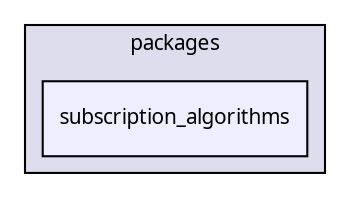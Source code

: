 digraph "packages/subscription/packages/subscription_algorithms/" {
  compound=true
  node [ fontsize="10", fontname="FreeSans.ttf"];
  edge [ labelfontsize="10", labelfontname="FreeSans.ttf"];
  subgraph clusterdir_4e43235ce4c355b9c29ba3af03fa2331 {
    graph [ bgcolor="#ddddee", pencolor="black", label="packages" fontname="FreeSans.ttf", fontsize="10", URL="dir_4e43235ce4c355b9c29ba3af03fa2331.html"]
  dir_750229f3362b213fe9b2b9de158ad90c [shape=box, label="subscription_algorithms", style="filled", fillcolor="#eeeeff", pencolor="black", URL="dir_750229f3362b213fe9b2b9de158ad90c.html"];
  }
}
